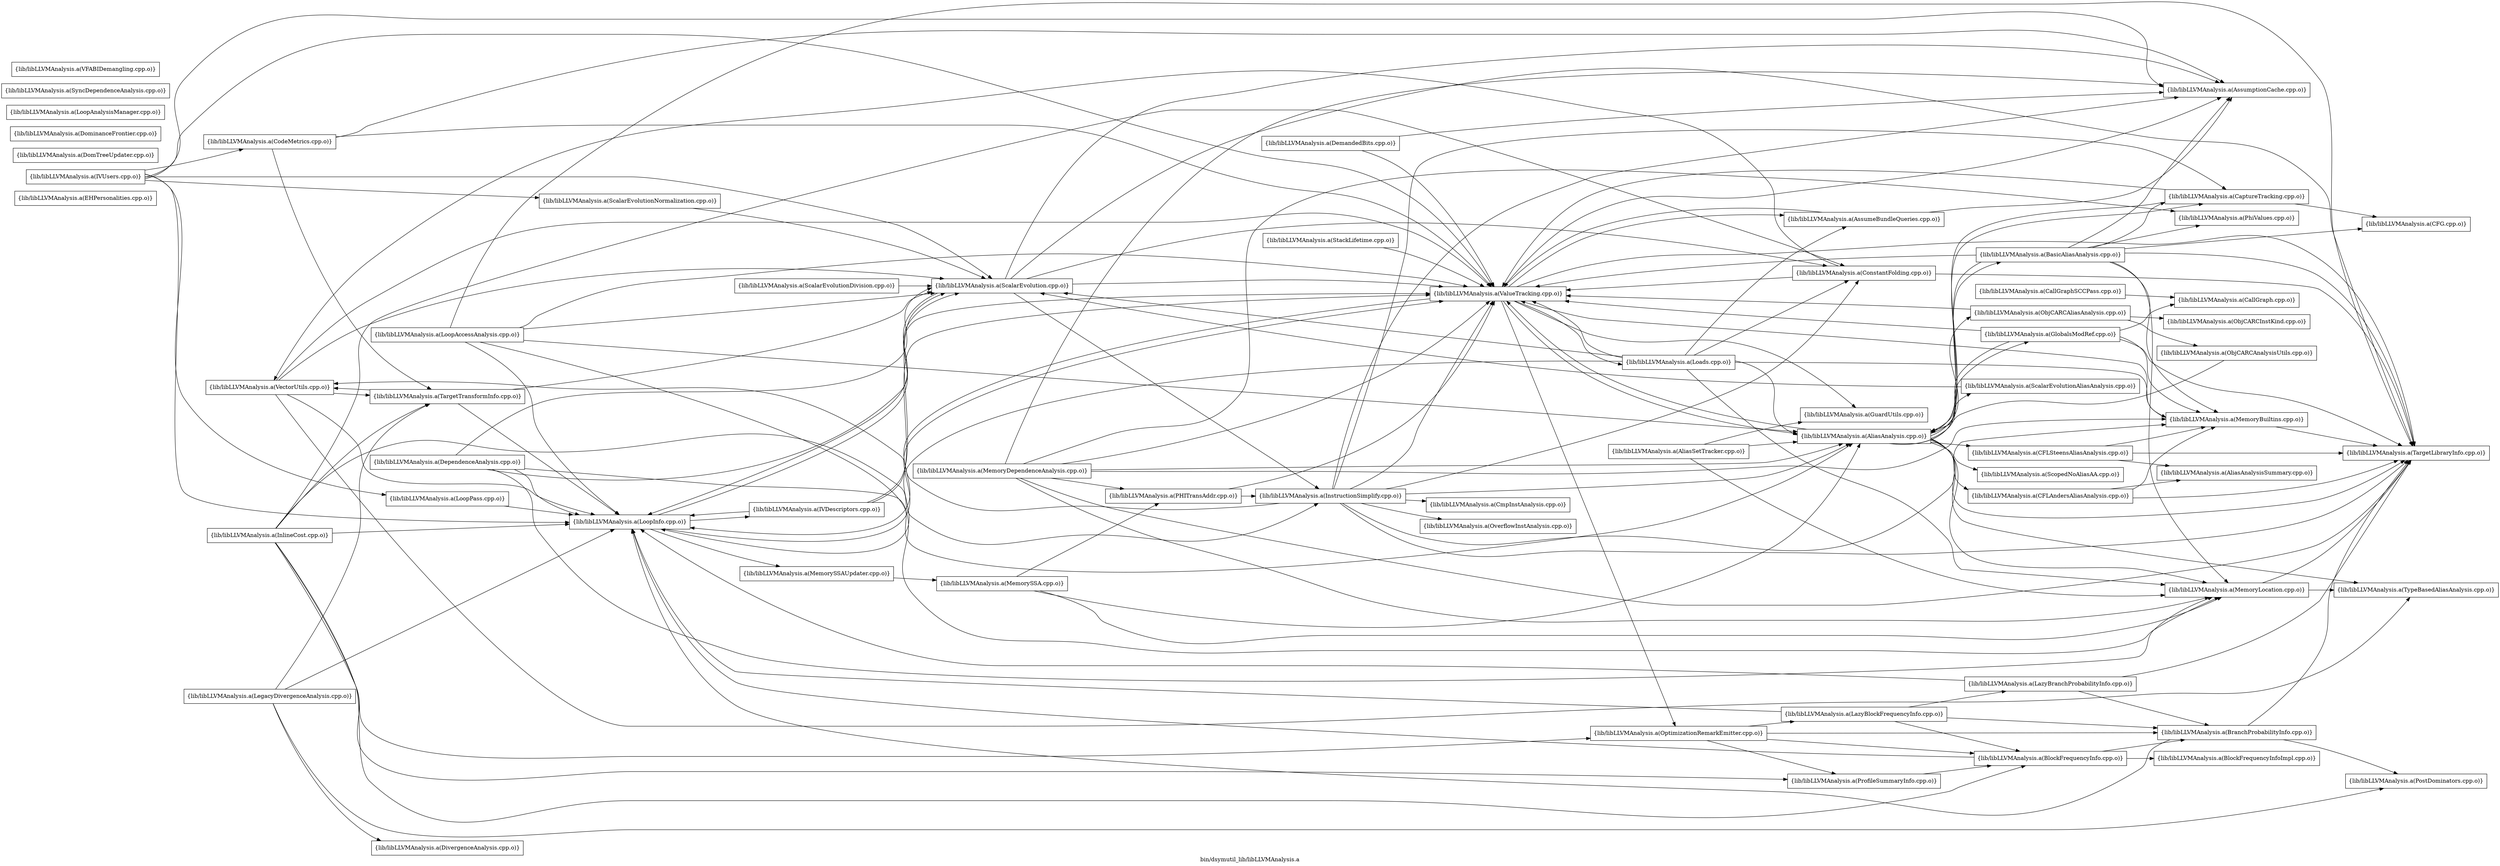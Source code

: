 digraph "bin/dsymutil_lib/libLLVMAnalysis.a" {
	label="bin/dsymutil_lib/libLLVMAnalysis.a";
	rankdir=LR;

	Node0x556f501f2be8 [shape=record,shape=box,group=0,label="{lib/libLLVMAnalysis.a(EHPersonalities.cpp.o)}"];
	Node0x556f501eb078 [shape=record,shape=box,group=0,label="{lib/libLLVMAnalysis.a(VectorUtils.cpp.o)}"];
	Node0x556f501eb078 -> Node0x556f501e5718;
	Node0x556f501eb078 -> Node0x556f501e5f88;
	Node0x556f501eb078 -> Node0x556f501e90e8;
	Node0x556f501eb078 -> Node0x556f501e9d68;
	Node0x556f501eb078 -> Node0x556f501ea498;
	Node0x556f501e90e8 [shape=record,shape=box,group=0,label="{lib/libLLVMAnalysis.a(TargetTransformInfo.cpp.o)}"];
	Node0x556f501e90e8 -> Node0x556f501e5718;
	Node0x556f501e90e8 -> Node0x556f501e5f88;
	Node0x556f501e90e8 -> Node0x556f501eb078;
	Node0x556f501ea498 [shape=record,shape=box,group=0,label="{lib/libLLVMAnalysis.a(ValueTracking.cpp.o)}"];
	Node0x556f501ea498 -> Node0x556f501e9688;
	Node0x556f501ea498 -> Node0x556f501e9458;
	Node0x556f501ea498 -> Node0x556f501f00c8;
	Node0x556f501ea498 -> Node0x556f501f1bf8;
	Node0x556f501ea498 -> Node0x556f501de4b8;
	Node0x556f501ea498 -> Node0x556f501e5718;
	Node0x556f501ea498 -> Node0x556f501e32d8;
	Node0x556f501ea498 -> Node0x556f501e8e68;
	Node0x556f501e5d08 [shape=record,shape=box,group=0,label="{lib/libLLVMAnalysis.a(ProfileSummaryInfo.cpp.o)}"];
	Node0x556f501e5d08 -> Node0x556f501d3f68;
	Node0x556f501e9688 [shape=record,shape=box,group=0,label="{lib/libLLVMAnalysis.a(AliasAnalysis.cpp.o)}"];
	Node0x556f501e9688 -> Node0x556f501d4198;
	Node0x556f501e9688 -> Node0x556f501d6f38;
	Node0x556f501e9688 -> Node0x556f501db268;
	Node0x556f501e9688 -> Node0x556f501d9be8;
	Node0x556f501e9688 -> Node0x556f501f2468;
	Node0x556f501e9688 -> Node0x556f501e3e18;
	Node0x556f501e9688 -> Node0x556f501e50d8;
	Node0x556f501e9688 -> Node0x556f501e63e8;
	Node0x556f501e9688 -> Node0x556f501e8e68;
	Node0x556f501e9688 -> Node0x556f501e9d68;
	Node0x556f501e9688 -> Node0x556f501ea2b8;
	Node0x556f501e9688 -> Node0x556f501ea498;
	Node0x556f501fb568 [shape=record,shape=box,group=0,label="{lib/libLLVMAnalysis.a(DomTreeUpdater.cpp.o)}"];
	Node0x556f501e5718 [shape=record,shape=box,group=0,label="{lib/libLLVMAnalysis.a(LoopInfo.cpp.o)}"];
	Node0x556f501e5718 -> Node0x556f501f3d18;
	Node0x556f501e5718 -> Node0x556f501e4d18;
	Node0x556f501e5718 -> Node0x556f501e5f88;
	Node0x556f501e5718 -> Node0x556f501ea498;
	Node0x556f501e5f88 [shape=record,shape=box,group=0,label="{lib/libLLVMAnalysis.a(ScalarEvolution.cpp.o)}"];
	Node0x556f501e5f88 -> Node0x556f501f00c8;
	Node0x556f501e5f88 -> Node0x556f501fa1b8;
	Node0x556f501e5f88 -> Node0x556f501e0498;
	Node0x556f501e5f88 -> Node0x556f501e5718;
	Node0x556f501e5f88 -> Node0x556f501e8e68;
	Node0x556f501e5f88 -> Node0x556f501ea498;
	Node0x556f501fa1b8 [shape=record,shape=box,group=0,label="{lib/libLLVMAnalysis.a(ConstantFolding.cpp.o)}"];
	Node0x556f501fa1b8 -> Node0x556f501e8e68;
	Node0x556f501fa1b8 -> Node0x556f501ea498;
	Node0x556f501fa1b8 -> Node0x556f501eb078;
	Node0x556f501d3f68 [shape=record,shape=box,group=0,label="{lib/libLLVMAnalysis.a(BlockFrequencyInfo.cpp.o)}"];
	Node0x556f501d3f68 -> Node0x556f501d8388;
	Node0x556f501d3f68 -> Node0x556f501d7de8;
	Node0x556f501d3f68 -> Node0x556f501e5718;
	Node0x556f501d8388 [shape=record,shape=box,group=0,label="{lib/libLLVMAnalysis.a(BlockFrequencyInfoImpl.cpp.o)}"];
	Node0x556f501d4198 [shape=record,shape=box,group=0,label="{lib/libLLVMAnalysis.a(BasicAliasAnalysis.cpp.o)}"];
	Node0x556f501d4198 -> Node0x556f501e9688;
	Node0x556f501d4198 -> Node0x556f501f00c8;
	Node0x556f501d4198 -> Node0x556f501d7b68;
	Node0x556f501d4198 -> Node0x556f501d9be8;
	Node0x556f501d4198 -> Node0x556f501e68e8;
	Node0x556f501d4198 -> Node0x556f501e3e18;
	Node0x556f501d4198 -> Node0x556f501e4c78;
	Node0x556f501d4198 -> Node0x556f501e8e68;
	Node0x556f501d4198 -> Node0x556f501ea498;
	Node0x556f501fa8e8 [shape=record,shape=box,group=0,label="{lib/libLLVMAnalysis.a(DominanceFrontier.cpp.o)}"];
	Node0x556f501f2468 [shape=record,shape=box,group=0,label="{lib/libLLVMAnalysis.a(GlobalsModRef.cpp.o)}"];
	Node0x556f501f2468 -> Node0x556f501e9688;
	Node0x556f501f2468 -> Node0x556f501daa98;
	Node0x556f501f2468 -> Node0x556f501e68e8;
	Node0x556f501f2468 -> Node0x556f501e8e68;
	Node0x556f501f2468 -> Node0x556f501ea498;
	Node0x556f501f38b8 [shape=record,shape=box,group=0,label="{lib/libLLVMAnalysis.a(IVUsers.cpp.o)}"];
	Node0x556f501f38b8 -> Node0x556f501f00c8;
	Node0x556f501f38b8 -> Node0x556f501f31d8;
	Node0x556f501f38b8 -> Node0x556f501e5718;
	Node0x556f501f38b8 -> Node0x556f501e59e8;
	Node0x556f501f38b8 -> Node0x556f501e5f88;
	Node0x556f501f38b8 -> Node0x556f501e7298;
	Node0x556f501f38b8 -> Node0x556f501ea498;
	Node0x556f501e6e38 [shape=record,shape=box,group=0,label="{lib/libLLVMAnalysis.a(MemoryDependenceAnalysis.cpp.o)}"];
	Node0x556f501e6e38 -> Node0x556f501e9688;
	Node0x556f501e6e38 -> Node0x556f501f00c8;
	Node0x556f501e6e38 -> Node0x556f501e68e8;
	Node0x556f501e6e38 -> Node0x556f501e3e18;
	Node0x556f501e6e38 -> Node0x556f501e4228;
	Node0x556f501e6e38 -> Node0x556f501e4c78;
	Node0x556f501e6e38 -> Node0x556f501e8e68;
	Node0x556f501e6e38 -> Node0x556f501ea498;
	Node0x556f501e63e8 [shape=record,shape=box,group=0,label="{lib/libLLVMAnalysis.a(ScalarEvolutionAliasAnalysis.cpp.o)}"];
	Node0x556f501e63e8 -> Node0x556f501e5f88;
	Node0x556f501de4b8 [shape=record,shape=box,group=0,label="{lib/libLLVMAnalysis.a(Loads.cpp.o)}"];
	Node0x556f501de4b8 -> Node0x556f501e9688;
	Node0x556f501de4b8 -> Node0x556f501e9458;
	Node0x556f501de4b8 -> Node0x556f501fa1b8;
	Node0x556f501de4b8 -> Node0x556f501e5718;
	Node0x556f501de4b8 -> Node0x556f501e68e8;
	Node0x556f501de4b8 -> Node0x556f501e3e18;
	Node0x556f501de4b8 -> Node0x556f501e5f88;
	Node0x556f501de4b8 -> Node0x556f501ea498;
	Node0x556f501d6f38 [shape=record,shape=box,group=0,label="{lib/libLLVMAnalysis.a(CFLAndersAliasAnalysis.cpp.o)}"];
	Node0x556f501d6f38 -> Node0x556f501d6d58;
	Node0x556f501d6f38 -> Node0x556f501e68e8;
	Node0x556f501d6f38 -> Node0x556f501e8e68;
	Node0x556f501db268 [shape=record,shape=box,group=0,label="{lib/libLLVMAnalysis.a(CFLSteensAliasAnalysis.cpp.o)}"];
	Node0x556f501db268 -> Node0x556f501d6d58;
	Node0x556f501db268 -> Node0x556f501e68e8;
	Node0x556f501db268 -> Node0x556f501e8e68;
	Node0x556f501da278 [shape=record,shape=box,group=0,label="{lib/libLLVMAnalysis.a(CallGraphSCCPass.cpp.o)}"];
	Node0x556f501da278 -> Node0x556f501daa98;
	Node0x556f501e9d68 [shape=record,shape=box,group=0,label="{lib/libLLVMAnalysis.a(TypeBasedAliasAnalysis.cpp.o)}"];
	Node0x556f501ea2b8 [shape=record,shape=box,group=0,label="{lib/libLLVMAnalysis.a(ScopedNoAliasAA.cpp.o)}"];
	Node0x556f501d7b68 [shape=record,shape=box,group=0,label="{lib/libLLVMAnalysis.a(CFG.cpp.o)}"];
	Node0x556f501d7de8 [shape=record,shape=box,group=0,label="{lib/libLLVMAnalysis.a(BranchProbabilityInfo.cpp.o)}"];
	Node0x556f501d7de8 -> Node0x556f501e5718;
	Node0x556f501d7de8 -> Node0x556f501e4f48;
	Node0x556f501d7de8 -> Node0x556f501e8e68;
	Node0x556f501e0498 [shape=record,shape=box,group=0,label="{lib/libLLVMAnalysis.a(InstructionSimplify.cpp.o)}"];
	Node0x556f501e0498 -> Node0x556f501e9688;
	Node0x556f501e0498 -> Node0x556f501f00c8;
	Node0x556f501e0498 -> Node0x556f501d9be8;
	Node0x556f501e0498 -> Node0x556f501fa1b8;
	Node0x556f501e0498 -> Node0x556f501e0a88;
	Node0x556f501e0498 -> Node0x556f501e68e8;
	Node0x556f501e0498 -> Node0x556f501e3eb8;
	Node0x556f501e0498 -> Node0x556f501e8e68;
	Node0x556f501e0498 -> Node0x556f501ea498;
	Node0x556f501e0498 -> Node0x556f501eb078;
	Node0x556f501e8e68 [shape=record,shape=box,group=0,label="{lib/libLLVMAnalysis.a(TargetLibraryInfo.cpp.o)}"];
	Node0x556f501e1708 [shape=record,shape=box,group=0,label="{lib/libLLVMAnalysis.a(LazyBlockFrequencyInfo.cpp.o)}"];
	Node0x556f501e1708 -> Node0x556f501d3f68;
	Node0x556f501e1708 -> Node0x556f501d7de8;
	Node0x556f501e1708 -> Node0x556f501df048;
	Node0x556f501e1708 -> Node0x556f501e5718;
	Node0x556f501f00c8 [shape=record,shape=box,group=0,label="{lib/libLLVMAnalysis.a(AssumptionCache.cpp.o)}"];
	Node0x556f501e32d8 [shape=record,shape=box,group=0,label="{lib/libLLVMAnalysis.a(OptimizationRemarkEmitter.cpp.o)}"];
	Node0x556f501e32d8 -> Node0x556f501d3f68;
	Node0x556f501e32d8 -> Node0x556f501d7de8;
	Node0x556f501e32d8 -> Node0x556f501e1708;
	Node0x556f501e32d8 -> Node0x556f501e5d08;
	Node0x556f501e2bf8 [shape=record,shape=box,group=0,label="{lib/libLLVMAnalysis.a(MemorySSA.cpp.o)}"];
	Node0x556f501e2bf8 -> Node0x556f501e9688;
	Node0x556f501e2bf8 -> Node0x556f501e3e18;
	Node0x556f501e2bf8 -> Node0x556f501e4228;
	Node0x556f501e4d18 [shape=record,shape=box,group=0,label="{lib/libLLVMAnalysis.a(MemorySSAUpdater.cpp.o)}"];
	Node0x556f501e4d18 -> Node0x556f501e2bf8;
	Node0x556f501d7618 [shape=record,shape=box,group=0,label="{lib/libLLVMAnalysis.a(ObjCARCInstKind.cpp.o)}"];
	Node0x556f501e2978 [shape=record,shape=box,group=0,label="{lib/libLLVMAnalysis.a(InlineCost.cpp.o)}"];
	Node0x556f501e2978 -> Node0x556f501d3f68;
	Node0x556f501e2978 -> Node0x556f501fa1b8;
	Node0x556f501e2978 -> Node0x556f501e0498;
	Node0x556f501e2978 -> Node0x556f501e5718;
	Node0x556f501e2978 -> Node0x556f501e32d8;
	Node0x556f501e2978 -> Node0x556f501e5d08;
	Node0x556f501e2978 -> Node0x556f501e90e8;
	Node0x556f501d4238 [shape=record,shape=box,group=0,label="{lib/libLLVMAnalysis.a(StackLifetime.cpp.o)}"];
	Node0x556f501d4238 -> Node0x556f501ea498;
	Node0x556f501e3e18 [shape=record,shape=box,group=0,label="{lib/libLLVMAnalysis.a(MemoryLocation.cpp.o)}"];
	Node0x556f501e3e18 -> Node0x556f501e8e68;
	Node0x556f501e3e18 -> Node0x556f501e9d68;
	Node0x556f501f9c68 [shape=record,shape=box,group=0,label="{lib/libLLVMAnalysis.a(DemandedBits.cpp.o)}"];
	Node0x556f501f9c68 -> Node0x556f501f00c8;
	Node0x556f501f9c68 -> Node0x556f501ea498;
	Node0x556f501de7d8 [shape=record,shape=box,group=0,label="{lib/libLLVMAnalysis.a(LoopAccessAnalysis.cpp.o)}"];
	Node0x556f501de7d8 -> Node0x556f501e9688;
	Node0x556f501de7d8 -> Node0x556f501e5718;
	Node0x556f501de7d8 -> Node0x556f501e3e18;
	Node0x556f501de7d8 -> Node0x556f501e5f88;
	Node0x556f501de7d8 -> Node0x556f501e8e68;
	Node0x556f501de7d8 -> Node0x556f501ea498;
	Node0x556f501dfcc8 [shape=record,shape=box,group=0,label="{lib/libLLVMAnalysis.a(LegacyDivergenceAnalysis.cpp.o)}"];
	Node0x556f501dfcc8 -> Node0x556f501e00d8;
	Node0x556f501dfcc8 -> Node0x556f501e5718;
	Node0x556f501dfcc8 -> Node0x556f501e4f48;
	Node0x556f501dfcc8 -> Node0x556f501e90e8;
	Node0x556f501e59e8 [shape=record,shape=box,group=0,label="{lib/libLLVMAnalysis.a(LoopPass.cpp.o)}"];
	Node0x556f501e59e8 -> Node0x556f501e5718;
	Node0x556f501e7298 [shape=record,shape=box,group=0,label="{lib/libLLVMAnalysis.a(ScalarEvolutionNormalization.cpp.o)}"];
	Node0x556f501e7298 -> Node0x556f501e5f88;
	Node0x556f501e68e8 [shape=record,shape=box,group=0,label="{lib/libLLVMAnalysis.a(MemoryBuiltins.cpp.o)}"];
	Node0x556f501e68e8 -> Node0x556f501e8e68;
	Node0x556f501e68e8 -> Node0x556f501ea498;
	Node0x556f501e4f48 [shape=record,shape=box,group=0,label="{lib/libLLVMAnalysis.a(PostDominators.cpp.o)}"];
	Node0x556f501f3d18 [shape=record,shape=box,group=0,label="{lib/libLLVMAnalysis.a(IVDescriptors.cpp.o)}"];
	Node0x556f501f3d18 -> Node0x556f501e5718;
	Node0x556f501f3d18 -> Node0x556f501e5f88;
	Node0x556f501f3d18 -> Node0x556f501ea498;
	Node0x556f501daa98 [shape=record,shape=box,group=0,label="{lib/libLLVMAnalysis.a(CallGraph.cpp.o)}"];
	Node0x556f501d9be8 [shape=record,shape=box,group=0,label="{lib/libLLVMAnalysis.a(CaptureTracking.cpp.o)}"];
	Node0x556f501d9be8 -> Node0x556f501e9688;
	Node0x556f501d9be8 -> Node0x556f501d7b68;
	Node0x556f501d9be8 -> Node0x556f501ea498;
	Node0x556f501e9458 [shape=record,shape=box,group=0,label="{lib/libLLVMAnalysis.a(AssumeBundleQueries.cpp.o)}"];
	Node0x556f501e9458 -> Node0x556f501f00c8;
	Node0x556f501e9458 -> Node0x556f501ea498;
	Node0x556f501fb748 [shape=record,shape=box,group=0,label="{lib/libLLVMAnalysis.a(DependenceAnalysis.cpp.o)}"];
	Node0x556f501fb748 -> Node0x556f501e9688;
	Node0x556f501fb748 -> Node0x556f501e5718;
	Node0x556f501fb748 -> Node0x556f501e3e18;
	Node0x556f501fb748 -> Node0x556f501e5f88;
	Node0x556f501fb748 -> Node0x556f501ea498;
	Node0x556f501f1bf8 [shape=record,shape=box,group=0,label="{lib/libLLVMAnalysis.a(GuardUtils.cpp.o)}"];
	Node0x556f501e50d8 [shape=record,shape=box,group=0,label="{lib/libLLVMAnalysis.a(ObjCARCAliasAnalysis.cpp.o)}"];
	Node0x556f501e50d8 -> Node0x556f501e49f8;
	Node0x556f501e50d8 -> Node0x556f501d7618;
	Node0x556f501e50d8 -> Node0x556f501ea498;
	Node0x556f501e4c78 [shape=record,shape=box,group=0,label="{lib/libLLVMAnalysis.a(PhiValues.cpp.o)}"];
	Node0x556f501d6d58 [shape=record,shape=box,group=0,label="{lib/libLLVMAnalysis.a(AliasAnalysisSummary.cpp.o)}"];
	Node0x556f501f31d8 [shape=record,shape=box,group=0,label="{lib/libLLVMAnalysis.a(CodeMetrics.cpp.o)}"];
	Node0x556f501f31d8 -> Node0x556f501f00c8;
	Node0x556f501f31d8 -> Node0x556f501e90e8;
	Node0x556f501f31d8 -> Node0x556f501ea498;
	Node0x556f501e0a88 [shape=record,shape=box,group=0,label="{lib/libLLVMAnalysis.a(CmpInstAnalysis.cpp.o)}"];
	Node0x556f501e3eb8 [shape=record,shape=box,group=0,label="{lib/libLLVMAnalysis.a(OverflowInstAnalysis.cpp.o)}"];
	Node0x556f501df048 [shape=record,shape=box,group=0,label="{lib/libLLVMAnalysis.a(LazyBranchProbabilityInfo.cpp.o)}"];
	Node0x556f501df048 -> Node0x556f501d7de8;
	Node0x556f501df048 -> Node0x556f501e5718;
	Node0x556f501df048 -> Node0x556f501e8e68;
	Node0x556f501e00d8 [shape=record,shape=box,group=0,label="{lib/libLLVMAnalysis.a(DivergenceAnalysis.cpp.o)}"];
	Node0x556f501dcde8 [shape=record,shape=box,group=0,label="{lib/libLLVMAnalysis.a(AliasSetTracker.cpp.o)}"];
	Node0x556f501dcde8 -> Node0x556f501e9688;
	Node0x556f501dcde8 -> Node0x556f501f1bf8;
	Node0x556f501dcde8 -> Node0x556f501e3e18;
	Node0x556f501dca28 [shape=record,shape=box,group=0,label="{lib/libLLVMAnalysis.a(LoopAnalysisManager.cpp.o)}"];
	Node0x556f501e4228 [shape=record,shape=box,group=0,label="{lib/libLLVMAnalysis.a(PHITransAddr.cpp.o)}"];
	Node0x556f501e4228 -> Node0x556f501e0498;
	Node0x556f501e4228 -> Node0x556f501ea498;
	Node0x556f501e49f8 [shape=record,shape=box,group=0,label="{lib/libLLVMAnalysis.a(ObjCARCAnalysisUtils.cpp.o)}"];
	Node0x556f501e49f8 -> Node0x556f501e9688;
	Node0x556f501e6f78 [shape=record,shape=box,group=0,label="{lib/libLLVMAnalysis.a(ScalarEvolutionDivision.cpp.o)}"];
	Node0x556f501e6f78 -> Node0x556f501e5f88;
	Node0x556f501e81e8 [shape=record,shape=box,group=0,label="{lib/libLLVMAnalysis.a(SyncDependenceAnalysis.cpp.o)}"];
	Node0x556f501eb398 [shape=record,shape=box,group=0,label="{lib/libLLVMAnalysis.a(VFABIDemangling.cpp.o)}"];
}
